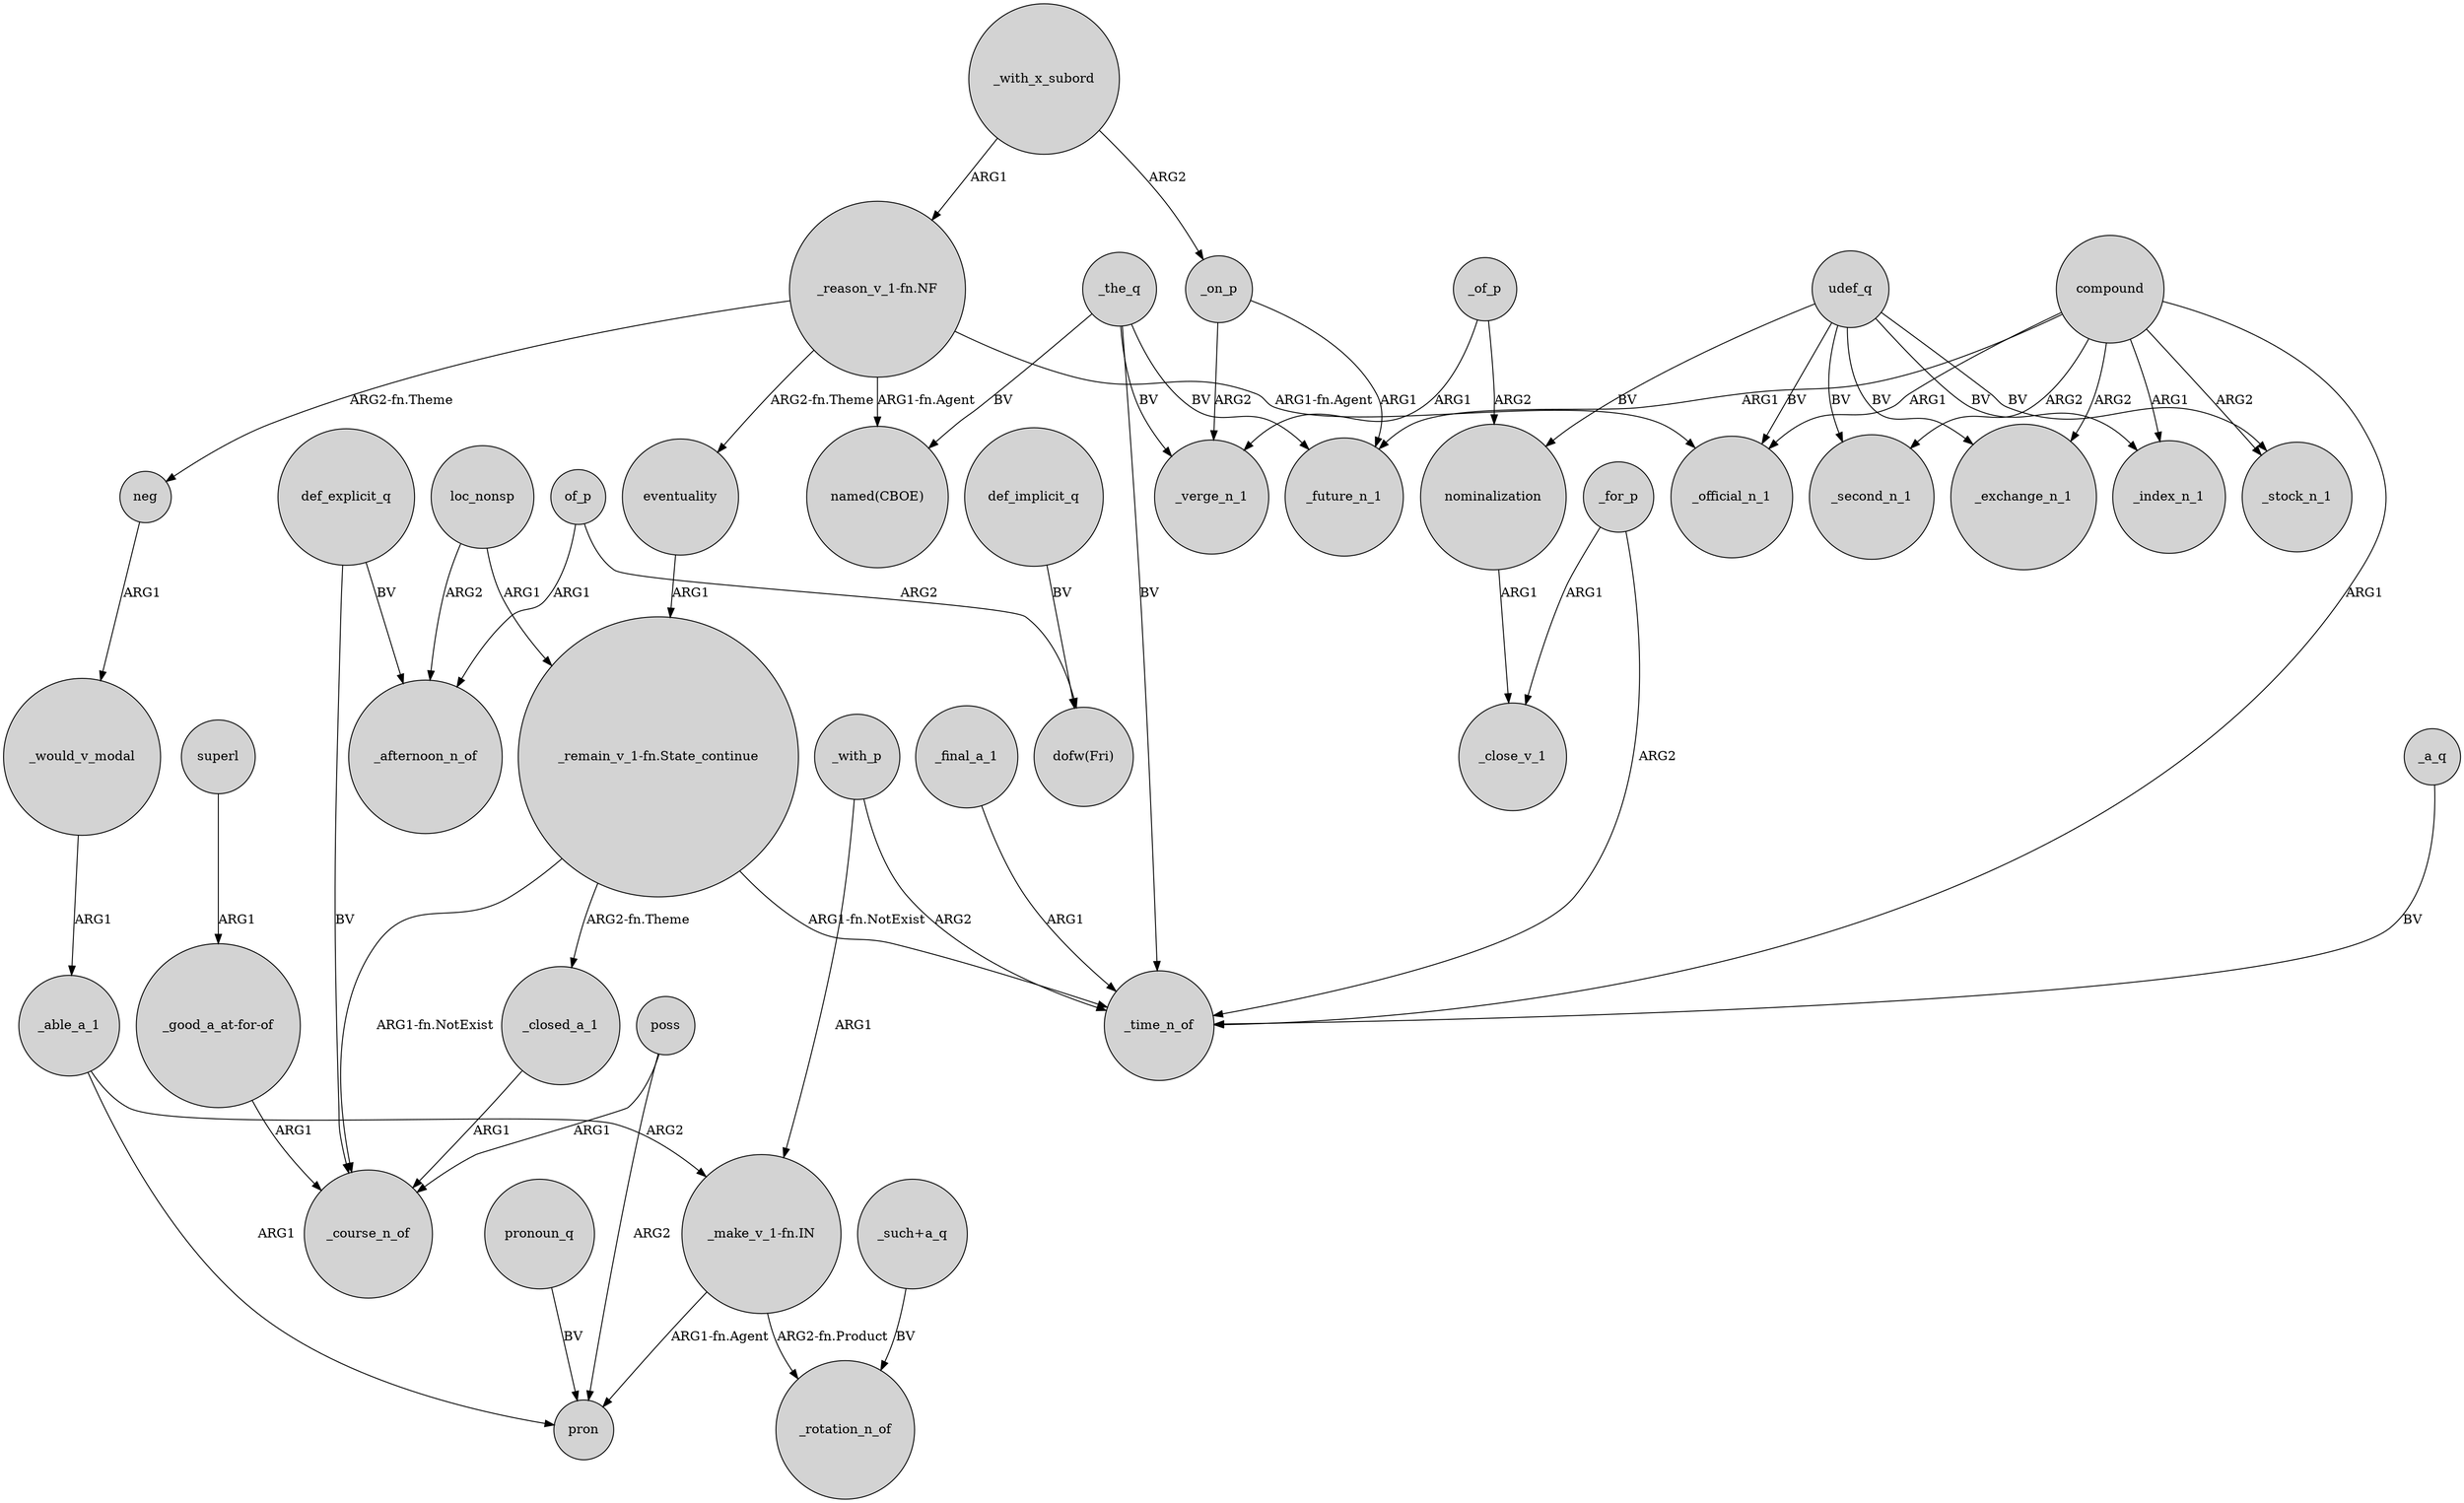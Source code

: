 digraph {
	node [shape=circle style=filled]
	neg -> _would_v_modal [label=ARG1]
	_with_p -> _time_n_of [label=ARG2]
	"_remain_v_1-fn.State_continue" -> _time_n_of [label="ARG1-fn.NotExist"]
	of_p -> _afternoon_n_of [label=ARG1]
	compound -> _future_n_1 [label=ARG1]
	_the_q -> _future_n_1 [label=BV]
	_for_p -> _close_v_1 [label=ARG1]
	compound -> _time_n_of [label=ARG1]
	poss -> pron [label=ARG2]
	eventuality -> "_remain_v_1-fn.State_continue" [label=ARG1]
	_with_x_subord -> _on_p [label=ARG2]
	def_explicit_q -> _afternoon_n_of [label=BV]
	of_p -> "dofw(Fri)" [label=ARG2]
	loc_nonsp -> _afternoon_n_of [label=ARG2]
	_able_a_1 -> "_make_v_1-fn.IN" [label=ARG2]
	_a_q -> _time_n_of [label=BV]
	udef_q -> _index_n_1 [label=BV]
	_for_p -> _time_n_of [label=ARG2]
	"_remain_v_1-fn.State_continue" -> _closed_a_1 [label="ARG2-fn.Theme"]
	compound -> _exchange_n_1 [label=ARG2]
	def_explicit_q -> _course_n_of [label=BV]
	_on_p -> _verge_n_1 [label=ARG2]
	_of_p -> _verge_n_1 [label=ARG1]
	"_reason_v_1-fn.NF" -> _official_n_1 [label="ARG1-fn.Agent"]
	"_make_v_1-fn.IN" -> _rotation_n_of [label="ARG2-fn.Product"]
	compound -> _stock_n_1 [label=ARG2]
	compound -> _index_n_1 [label=ARG1]
	_on_p -> _future_n_1 [label=ARG1]
	compound -> _second_n_1 [label=ARG2]
	pronoun_q -> pron [label=BV]
	_the_q -> "named(CBOE)" [label=BV]
	_closed_a_1 -> _course_n_of [label=ARG1]
	_with_x_subord -> "_reason_v_1-fn.NF" [label=ARG1]
	_the_q -> _time_n_of [label=BV]
	_would_v_modal -> _able_a_1 [label=ARG1]
	udef_q -> _stock_n_1 [label=BV]
	_the_q -> _verge_n_1 [label=BV]
	nominalization -> _close_v_1 [label=ARG1]
	superl -> "_good_a_at-for-of" [label=ARG1]
	udef_q -> _official_n_1 [label=BV]
	_with_p -> "_make_v_1-fn.IN" [label=ARG1]
	_of_p -> nominalization [label=ARG2]
	udef_q -> _second_n_1 [label=BV]
	"_make_v_1-fn.IN" -> pron [label="ARG1-fn.Agent"]
	"_reason_v_1-fn.NF" -> neg [label="ARG2-fn.Theme"]
	"_reason_v_1-fn.NF" -> "named(CBOE)" [label="ARG1-fn.Agent"]
	udef_q -> nominalization [label=BV]
	compound -> _official_n_1 [label=ARG1]
	poss -> _course_n_of [label=ARG1]
	loc_nonsp -> "_remain_v_1-fn.State_continue" [label=ARG1]
	udef_q -> _exchange_n_1 [label=BV]
	_final_a_1 -> _time_n_of [label=ARG1]
	def_implicit_q -> "dofw(Fri)" [label=BV]
	"_reason_v_1-fn.NF" -> eventuality [label="ARG2-fn.Theme"]
	_able_a_1 -> pron [label=ARG1]
	"_remain_v_1-fn.State_continue" -> _course_n_of [label="ARG1-fn.NotExist"]
	"_good_a_at-for-of" -> _course_n_of [label=ARG1]
	"_such+a_q" -> _rotation_n_of [label=BV]
}
